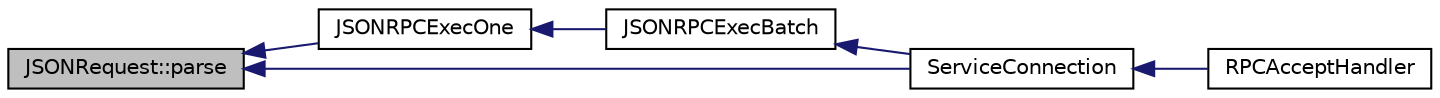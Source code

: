 digraph "JSONRequest::parse"
{
  edge [fontname="Helvetica",fontsize="10",labelfontname="Helvetica",labelfontsize="10"];
  node [fontname="Helvetica",fontsize="10",shape=record];
  rankdir="LR";
  Node16 [label="JSONRequest::parse",height=0.2,width=0.4,color="black", fillcolor="grey75", style="filled", fontcolor="black"];
  Node16 -> Node17 [dir="back",color="midnightblue",fontsize="10",style="solid",fontname="Helvetica"];
  Node17 [label="JSONRPCExecOne",height=0.2,width=0.4,color="black", fillcolor="white", style="filled",URL="$d6/d76/rpcserver_8cpp.html#aa84f3199884bd0fa01edad0aa99602ef"];
  Node17 -> Node18 [dir="back",color="midnightblue",fontsize="10",style="solid",fontname="Helvetica"];
  Node18 [label="JSONRPCExecBatch",height=0.2,width=0.4,color="black", fillcolor="white", style="filled",URL="$d6/d76/rpcserver_8cpp.html#ad7931d42076c069db94baae77ec7f2fc"];
  Node18 -> Node19 [dir="back",color="midnightblue",fontsize="10",style="solid",fontname="Helvetica"];
  Node19 [label="ServiceConnection",height=0.2,width=0.4,color="black", fillcolor="white", style="filled",URL="$d6/d76/rpcserver_8cpp.html#adda5af922ba2f27c9f6219394d3c4f4c"];
  Node19 -> Node20 [dir="back",color="midnightblue",fontsize="10",style="solid",fontname="Helvetica"];
  Node20 [label="RPCAcceptHandler",height=0.2,width=0.4,color="black", fillcolor="white", style="filled",URL="$d6/d76/rpcserver_8cpp.html#a1e6c8e04570f3b8f8a9fc49c2550f18c",tooltip="Accept and handle incoming connection. "];
  Node16 -> Node19 [dir="back",color="midnightblue",fontsize="10",style="solid",fontname="Helvetica"];
}
